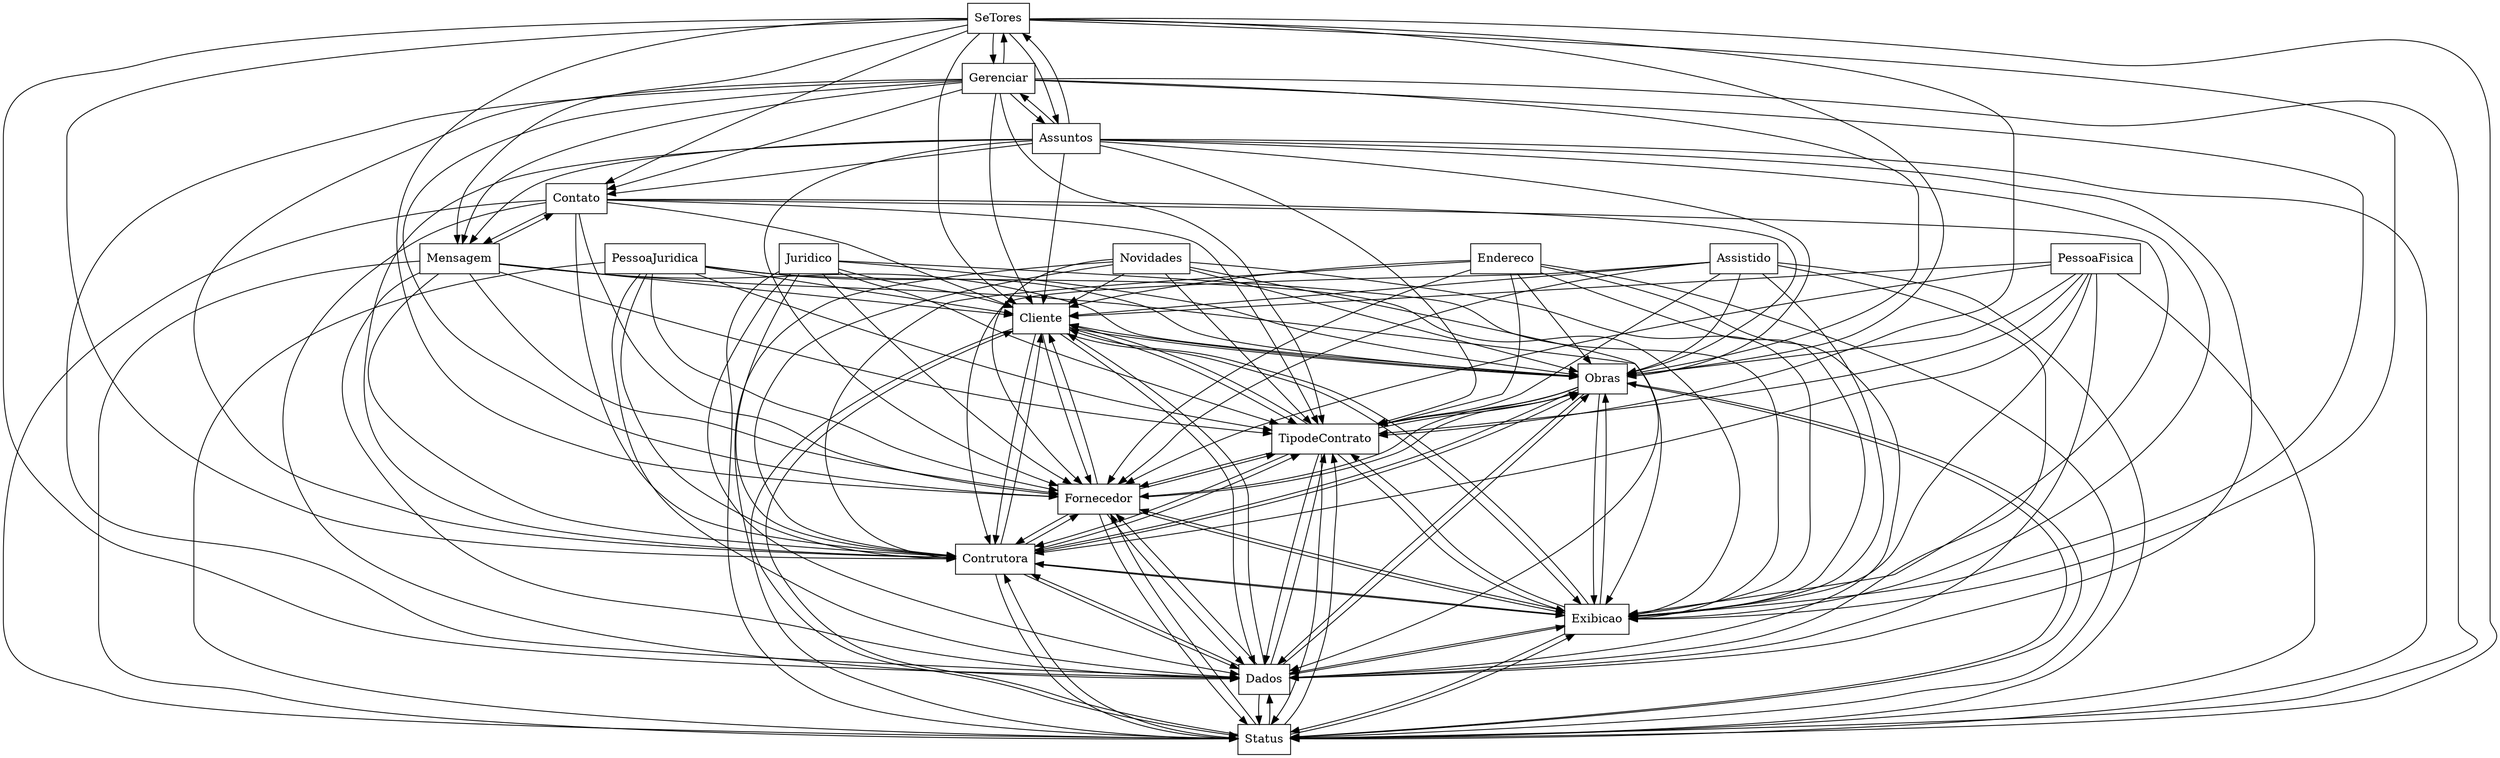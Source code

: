 digraph{
graph [rankdir=TB];
node [shape=box];
edge [arrowhead=normal];
0[label="Cliente",]
1[label="Juridico",]
2[label="Contato",]
3[label="Novidades",]
4[label="SeTores",]
5[label="Endereco",]
6[label="Obras",]
7[label="Mensagem",]
8[label="Gerenciar",]
9[label="Status",]
10[label="Dados",]
11[label="Exibicao",]
12[label="Assuntos",]
13[label="Contrutora",]
14[label="Assistido",]
15[label="PessoaFisica",]
16[label="Fornecedor",]
17[label="PessoaJuridica",]
18[label="TipodeContrato",]
0->6[label="",]
0->9[label="",]
0->10[label="",]
0->11[label="",]
0->13[label="",]
0->16[label="",]
0->18[label="",]
1->0[label="",]
1->6[label="",]
1->9[label="",]
1->10[label="",]
1->11[label="",]
1->13[label="",]
1->16[label="",]
1->18[label="",]
2->0[label="",]
2->6[label="",]
2->7[label="",]
2->9[label="",]
2->10[label="",]
2->11[label="",]
2->13[label="",]
2->16[label="",]
2->18[label="",]
3->0[label="",]
3->6[label="",]
3->9[label="",]
3->10[label="",]
3->11[label="",]
3->13[label="",]
3->16[label="",]
3->18[label="",]
4->0[label="",]
4->2[label="",]
4->6[label="",]
4->7[label="",]
4->8[label="",]
4->9[label="",]
4->10[label="",]
4->11[label="",]
4->12[label="",]
4->13[label="",]
4->16[label="",]
4->18[label="",]
5->0[label="",]
5->6[label="",]
5->9[label="",]
5->10[label="",]
5->11[label="",]
5->13[label="",]
5->16[label="",]
5->18[label="",]
6->0[label="",]
6->9[label="",]
6->10[label="",]
6->11[label="",]
6->13[label="",]
6->16[label="",]
6->18[label="",]
7->0[label="",]
7->2[label="",]
7->6[label="",]
7->9[label="",]
7->10[label="",]
7->11[label="",]
7->13[label="",]
7->16[label="",]
7->18[label="",]
8->0[label="",]
8->2[label="",]
8->4[label="",]
8->6[label="",]
8->7[label="",]
8->9[label="",]
8->10[label="",]
8->11[label="",]
8->12[label="",]
8->13[label="",]
8->16[label="",]
8->18[label="",]
9->0[label="",]
9->6[label="",]
9->10[label="",]
9->11[label="",]
9->13[label="",]
9->16[label="",]
9->18[label="",]
10->0[label="",]
10->6[label="",]
10->9[label="",]
10->11[label="",]
10->13[label="",]
10->16[label="",]
10->18[label="",]
11->0[label="",]
11->6[label="",]
11->9[label="",]
11->10[label="",]
11->13[label="",]
11->16[label="",]
11->18[label="",]
12->0[label="",]
12->2[label="",]
12->4[label="",]
12->6[label="",]
12->7[label="",]
12->8[label="",]
12->9[label="",]
12->10[label="",]
12->11[label="",]
12->13[label="",]
12->16[label="",]
12->18[label="",]
13->0[label="",]
13->6[label="",]
13->9[label="",]
13->10[label="",]
13->11[label="",]
13->16[label="",]
13->18[label="",]
14->0[label="",]
14->6[label="",]
14->9[label="",]
14->10[label="",]
14->11[label="",]
14->13[label="",]
14->16[label="",]
14->18[label="",]
15->0[label="",]
15->6[label="",]
15->9[label="",]
15->10[label="",]
15->11[label="",]
15->13[label="",]
15->16[label="",]
15->18[label="",]
16->0[label="",]
16->6[label="",]
16->9[label="",]
16->10[label="",]
16->11[label="",]
16->13[label="",]
16->18[label="",]
17->0[label="",]
17->6[label="",]
17->9[label="",]
17->10[label="",]
17->11[label="",]
17->13[label="",]
17->16[label="",]
17->18[label="",]
18->0[label="",]
18->6[label="",]
18->9[label="",]
18->10[label="",]
18->11[label="",]
18->13[label="",]
18->16[label="",]
}
